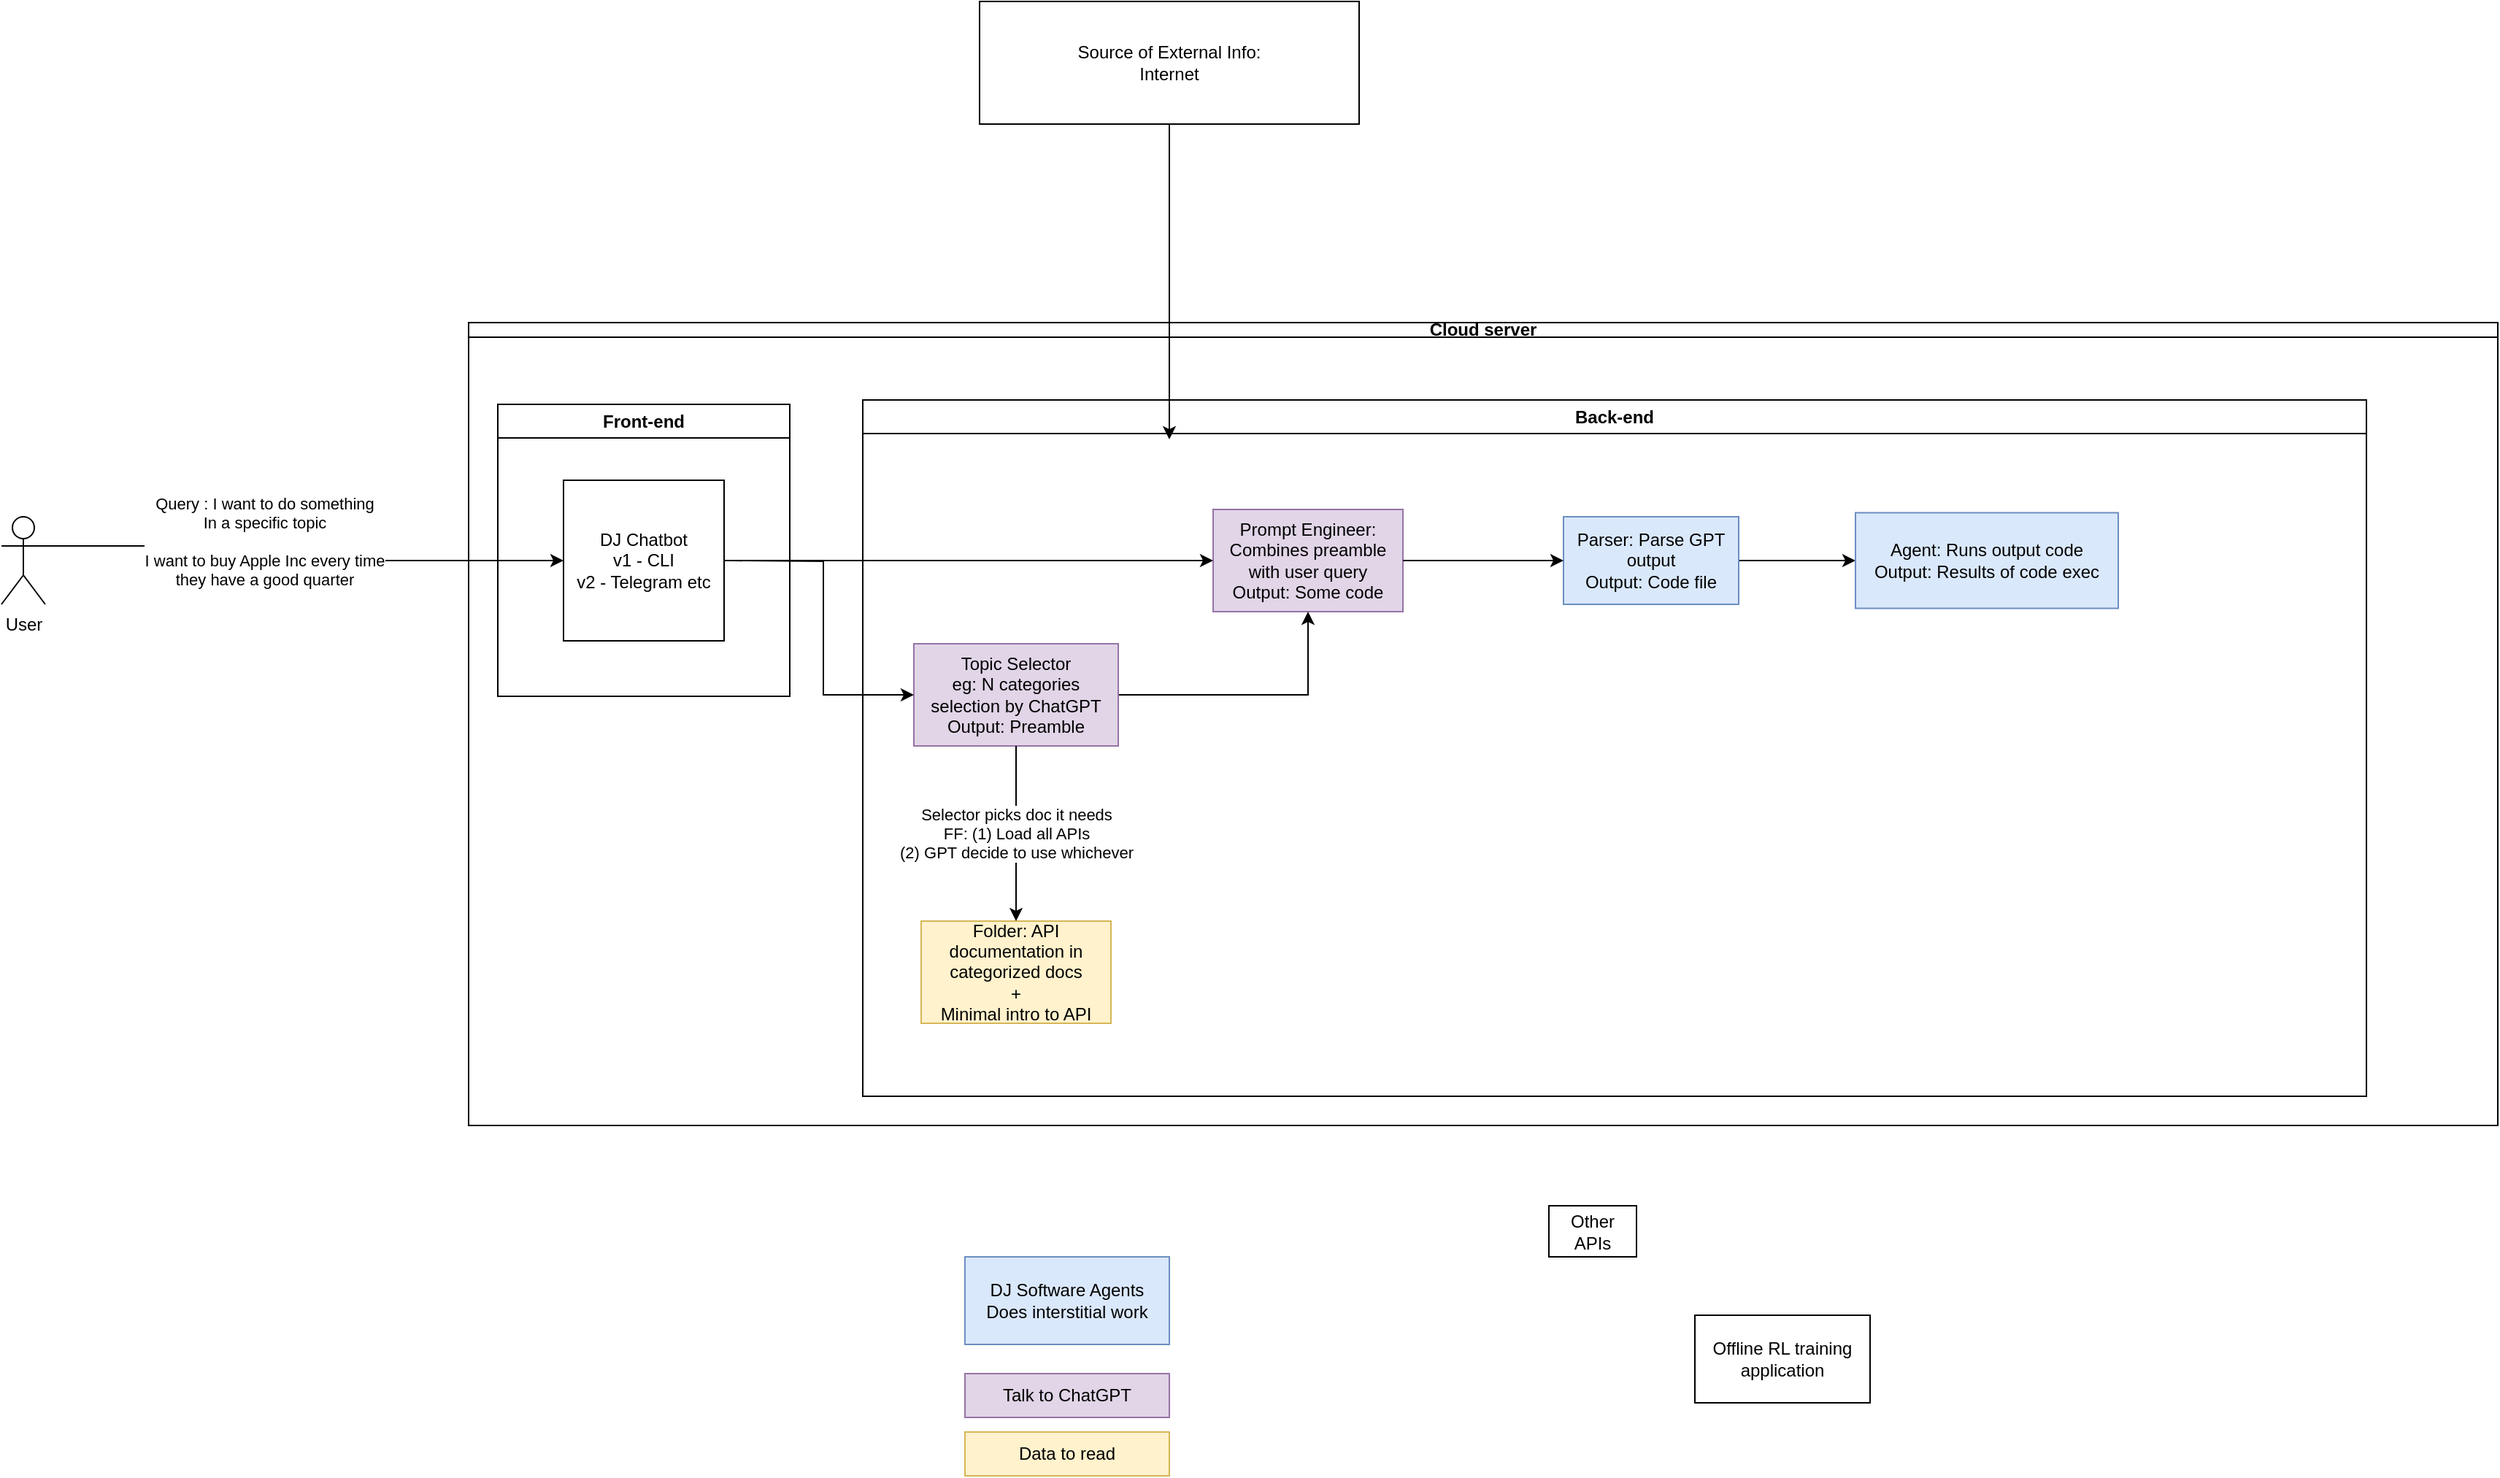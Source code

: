 <mxfile version="21.0.6" type="github">
  <diagram name="Page-1" id="Q1nV9nEQXg-T6GQoXSyR">
    <mxGraphModel dx="2213" dy="2026" grid="1" gridSize="10" guides="1" tooltips="1" connect="1" arrows="1" fold="1" page="1" pageScale="1" pageWidth="850" pageHeight="1100" math="0" shadow="0">
      <root>
        <mxCell id="0" />
        <mxCell id="1" parent="0" />
        <mxCell id="NS1JnrIsEWFkyKMToehy-13" style="edgeStyle=orthogonalEdgeStyle;rounded=0;orthogonalLoop=1;jettySize=auto;html=1;exitX=1;exitY=0.333;exitDx=0;exitDy=0;exitPerimeter=0;" edge="1" parent="1" source="iKLlrhpzvYxm8w4dEzUs-7" target="iKLlrhpzvYxm8w4dEzUs-12">
          <mxGeometry relative="1" as="geometry" />
        </mxCell>
        <mxCell id="NS1JnrIsEWFkyKMToehy-15" value="Query : I want to do something&lt;br&gt;In a specific topic&lt;br&gt;&lt;br&gt;I want to buy Apple Inc every time &lt;br&gt;they have a good quarter" style="edgeLabel;html=1;align=center;verticalAlign=middle;resizable=0;points=[];" vertex="1" connectable="0" parent="NS1JnrIsEWFkyKMToehy-13">
          <mxGeometry x="-0.084" relative="1" as="geometry">
            <mxPoint x="-17" y="-3" as="offset" />
          </mxGeometry>
        </mxCell>
        <mxCell id="iKLlrhpzvYxm8w4dEzUs-7" value="User" style="shape=umlActor;verticalLabelPosition=bottom;verticalAlign=top;html=1;outlineConnect=0;" parent="1" vertex="1">
          <mxGeometry x="-220" y="213" width="30" height="60" as="geometry" />
        </mxCell>
        <mxCell id="iKLlrhpzvYxm8w4dEzUs-8" value="Front-end" style="swimlane;whiteSpace=wrap;html=1;" parent="1" vertex="1">
          <mxGeometry x="120" y="136" width="200" height="200" as="geometry" />
        </mxCell>
        <mxCell id="iKLlrhpzvYxm8w4dEzUs-16" value="Back-end" style="swimlane;whiteSpace=wrap;html=1;" parent="1" vertex="1">
          <mxGeometry x="370" y="133" width="1030" height="477" as="geometry" />
        </mxCell>
        <mxCell id="iKLlrhpzvYxm8w4dEzUs-28" value="Other APIs" style="rounded=0;whiteSpace=wrap;html=1;" parent="1" vertex="1">
          <mxGeometry x="840" y="685" width="60" height="35" as="geometry" />
        </mxCell>
        <mxCell id="iKLlrhpzvYxm8w4dEzUs-38" value="Cloud server" style="swimlane;whiteSpace=wrap;html=1;startSize=10;" parent="1" vertex="1">
          <mxGeometry x="100" y="80" width="1390" height="550" as="geometry" />
        </mxCell>
        <mxCell id="NS1JnrIsEWFkyKMToehy-2" value="Prompt Engineer: Combines preamble with user query&lt;br&gt;Output: Some code" style="rounded=0;whiteSpace=wrap;html=1;fillColor=#e1d5e7;strokeColor=#9673a6;" vertex="1" parent="iKLlrhpzvYxm8w4dEzUs-38">
          <mxGeometry x="510" y="128" width="130" height="70" as="geometry" />
        </mxCell>
        <mxCell id="NS1JnrIsEWFkyKMToehy-27" style="edgeStyle=orthogonalEdgeStyle;rounded=0;orthogonalLoop=1;jettySize=auto;html=1;exitX=1;exitY=0.5;exitDx=0;exitDy=0;entryX=0;entryY=0.5;entryDx=0;entryDy=0;" edge="1" parent="iKLlrhpzvYxm8w4dEzUs-38" source="iKLlrhpzvYxm8w4dEzUs-12" target="NS1JnrIsEWFkyKMToehy-2">
          <mxGeometry relative="1" as="geometry">
            <mxPoint x="320" y="200" as="targetPoint" />
          </mxGeometry>
        </mxCell>
        <mxCell id="iKLlrhpzvYxm8w4dEzUs-12" value="DJ Chatbot&lt;br&gt;v1 - CLI&lt;br&gt;v2 - Telegram etc" style="whiteSpace=wrap;html=1;aspect=fixed;" parent="iKLlrhpzvYxm8w4dEzUs-38" vertex="1">
          <mxGeometry x="65" y="108" width="110" height="110" as="geometry" />
        </mxCell>
        <mxCell id="NS1JnrIsEWFkyKMToehy-42" value="" style="edgeStyle=orthogonalEdgeStyle;rounded=0;orthogonalLoop=1;jettySize=auto;html=1;" edge="1" parent="iKLlrhpzvYxm8w4dEzUs-38" source="NS1JnrIsEWFkyKMToehy-28" target="NS1JnrIsEWFkyKMToehy-2">
          <mxGeometry relative="1" as="geometry" />
        </mxCell>
        <mxCell id="NS1JnrIsEWFkyKMToehy-28" value="Topic Selector&lt;br&gt;eg: N categories&lt;br&gt;selection by ChatGPT&lt;br&gt;Output: Preamble" style="rounded=0;whiteSpace=wrap;html=1;fillColor=#e1d5e7;strokeColor=#9673a6;" vertex="1" parent="iKLlrhpzvYxm8w4dEzUs-38">
          <mxGeometry x="305" y="220" width="140" height="70" as="geometry" />
        </mxCell>
        <mxCell id="NS1JnrIsEWFkyKMToehy-35" value="Folder: API documentation in categorized docs&lt;br&gt;+&lt;br&gt;Minimal intro to API" style="rounded=0;whiteSpace=wrap;html=1;fillColor=#fff2cc;strokeColor=#d6b656;" vertex="1" parent="iKLlrhpzvYxm8w4dEzUs-38">
          <mxGeometry x="310" y="410" width="130" height="70" as="geometry" />
        </mxCell>
        <mxCell id="NS1JnrIsEWFkyKMToehy-36" value="" style="endArrow=classic;html=1;rounded=0;exitX=0.5;exitY=1;exitDx=0;exitDy=0;entryX=0.5;entryY=0;entryDx=0;entryDy=0;" edge="1" parent="iKLlrhpzvYxm8w4dEzUs-38" source="NS1JnrIsEWFkyKMToehy-28" target="NS1JnrIsEWFkyKMToehy-35">
          <mxGeometry relative="1" as="geometry">
            <mxPoint x="320" y="340" as="sourcePoint" />
            <mxPoint x="420" y="340" as="targetPoint" />
          </mxGeometry>
        </mxCell>
        <mxCell id="NS1JnrIsEWFkyKMToehy-37" value="Selector picks doc it needs&lt;br&gt;FF: (1) Load all APIs&lt;br&gt;(2) GPT decide to use whichever" style="edgeLabel;resizable=0;html=1;align=center;verticalAlign=middle;" connectable="0" vertex="1" parent="NS1JnrIsEWFkyKMToehy-36">
          <mxGeometry relative="1" as="geometry" />
        </mxCell>
        <mxCell id="NS1JnrIsEWFkyKMToehy-43" style="edgeStyle=orthogonalEdgeStyle;rounded=0;orthogonalLoop=1;jettySize=auto;html=1;entryX=0;entryY=0.5;entryDx=0;entryDy=0;" edge="1" parent="iKLlrhpzvYxm8w4dEzUs-38" target="NS1JnrIsEWFkyKMToehy-28">
          <mxGeometry relative="1" as="geometry">
            <mxPoint x="180" y="163" as="sourcePoint" />
            <mxPoint x="330" y="210" as="targetPoint" />
          </mxGeometry>
        </mxCell>
        <mxCell id="NS1JnrIsEWFkyKMToehy-47" value="" style="edgeStyle=orthogonalEdgeStyle;rounded=0;orthogonalLoop=1;jettySize=auto;html=1;" edge="1" parent="iKLlrhpzvYxm8w4dEzUs-38" source="NS1JnrIsEWFkyKMToehy-44" target="NS1JnrIsEWFkyKMToehy-46">
          <mxGeometry relative="1" as="geometry" />
        </mxCell>
        <mxCell id="NS1JnrIsEWFkyKMToehy-44" value="Parser: Parse GPT output&lt;br&gt;Output: Code file" style="rounded=0;whiteSpace=wrap;html=1;fillColor=#dae8fc;strokeColor=#6c8ebf;" vertex="1" parent="iKLlrhpzvYxm8w4dEzUs-38">
          <mxGeometry x="750" y="133" width="120" height="60" as="geometry" />
        </mxCell>
        <mxCell id="NS1JnrIsEWFkyKMToehy-4" value="" style="edgeStyle=orthogonalEdgeStyle;rounded=0;orthogonalLoop=1;jettySize=auto;html=1;entryX=0;entryY=0.5;entryDx=0;entryDy=0;" edge="1" parent="iKLlrhpzvYxm8w4dEzUs-38" source="NS1JnrIsEWFkyKMToehy-2" target="NS1JnrIsEWFkyKMToehy-44">
          <mxGeometry relative="1" as="geometry">
            <mxPoint x="898.68" y="122.76" as="targetPoint" />
          </mxGeometry>
        </mxCell>
        <mxCell id="NS1JnrIsEWFkyKMToehy-46" value="Agent: Runs output code&lt;br&gt;Output: Results of code exec" style="rounded=0;whiteSpace=wrap;html=1;fillColor=#dae8fc;strokeColor=#6c8ebf;" vertex="1" parent="iKLlrhpzvYxm8w4dEzUs-38">
          <mxGeometry x="950" y="130.25" width="180" height="65.5" as="geometry" />
        </mxCell>
        <mxCell id="NS1JnrIsEWFkyKMToehy-6" value="" style="edgeStyle=orthogonalEdgeStyle;rounded=0;orthogonalLoop=1;jettySize=auto;html=1;" edge="1" parent="1" source="iKLlrhpzvYxm8w4dEzUs-18">
          <mxGeometry relative="1" as="geometry">
            <mxPoint x="580" y="160" as="targetPoint" />
          </mxGeometry>
        </mxCell>
        <mxCell id="iKLlrhpzvYxm8w4dEzUs-18" value="Source of External Info:&lt;br&gt;Internet" style="rounded=0;whiteSpace=wrap;html=1;" parent="1" vertex="1">
          <mxGeometry x="450" y="-140" width="260" height="84" as="geometry" />
        </mxCell>
        <mxCell id="iKLlrhpzvYxm8w4dEzUs-42" value="Offline RL training application" style="rounded=0;whiteSpace=wrap;html=1;" parent="1" vertex="1">
          <mxGeometry x="940" y="760" width="120" height="60" as="geometry" />
        </mxCell>
        <mxCell id="NS1JnrIsEWFkyKMToehy-39" value="Talk to ChatGPT" style="rounded=0;whiteSpace=wrap;html=1;fillColor=#e1d5e7;strokeColor=#9673a6;" vertex="1" parent="1">
          <mxGeometry x="440" y="800" width="140" height="30" as="geometry" />
        </mxCell>
        <mxCell id="NS1JnrIsEWFkyKMToehy-40" value="Data to read" style="rounded=0;whiteSpace=wrap;html=1;fillColor=#fff2cc;strokeColor=#d6b656;" vertex="1" parent="1">
          <mxGeometry x="440" y="840" width="140" height="30" as="geometry" />
        </mxCell>
        <mxCell id="NS1JnrIsEWFkyKMToehy-45" value="DJ Software Agents&lt;br&gt;Does interstitial work" style="rounded=0;whiteSpace=wrap;html=1;fillColor=#dae8fc;strokeColor=#6c8ebf;" vertex="1" parent="1">
          <mxGeometry x="440" y="720" width="140" height="60" as="geometry" />
        </mxCell>
      </root>
    </mxGraphModel>
  </diagram>
</mxfile>
